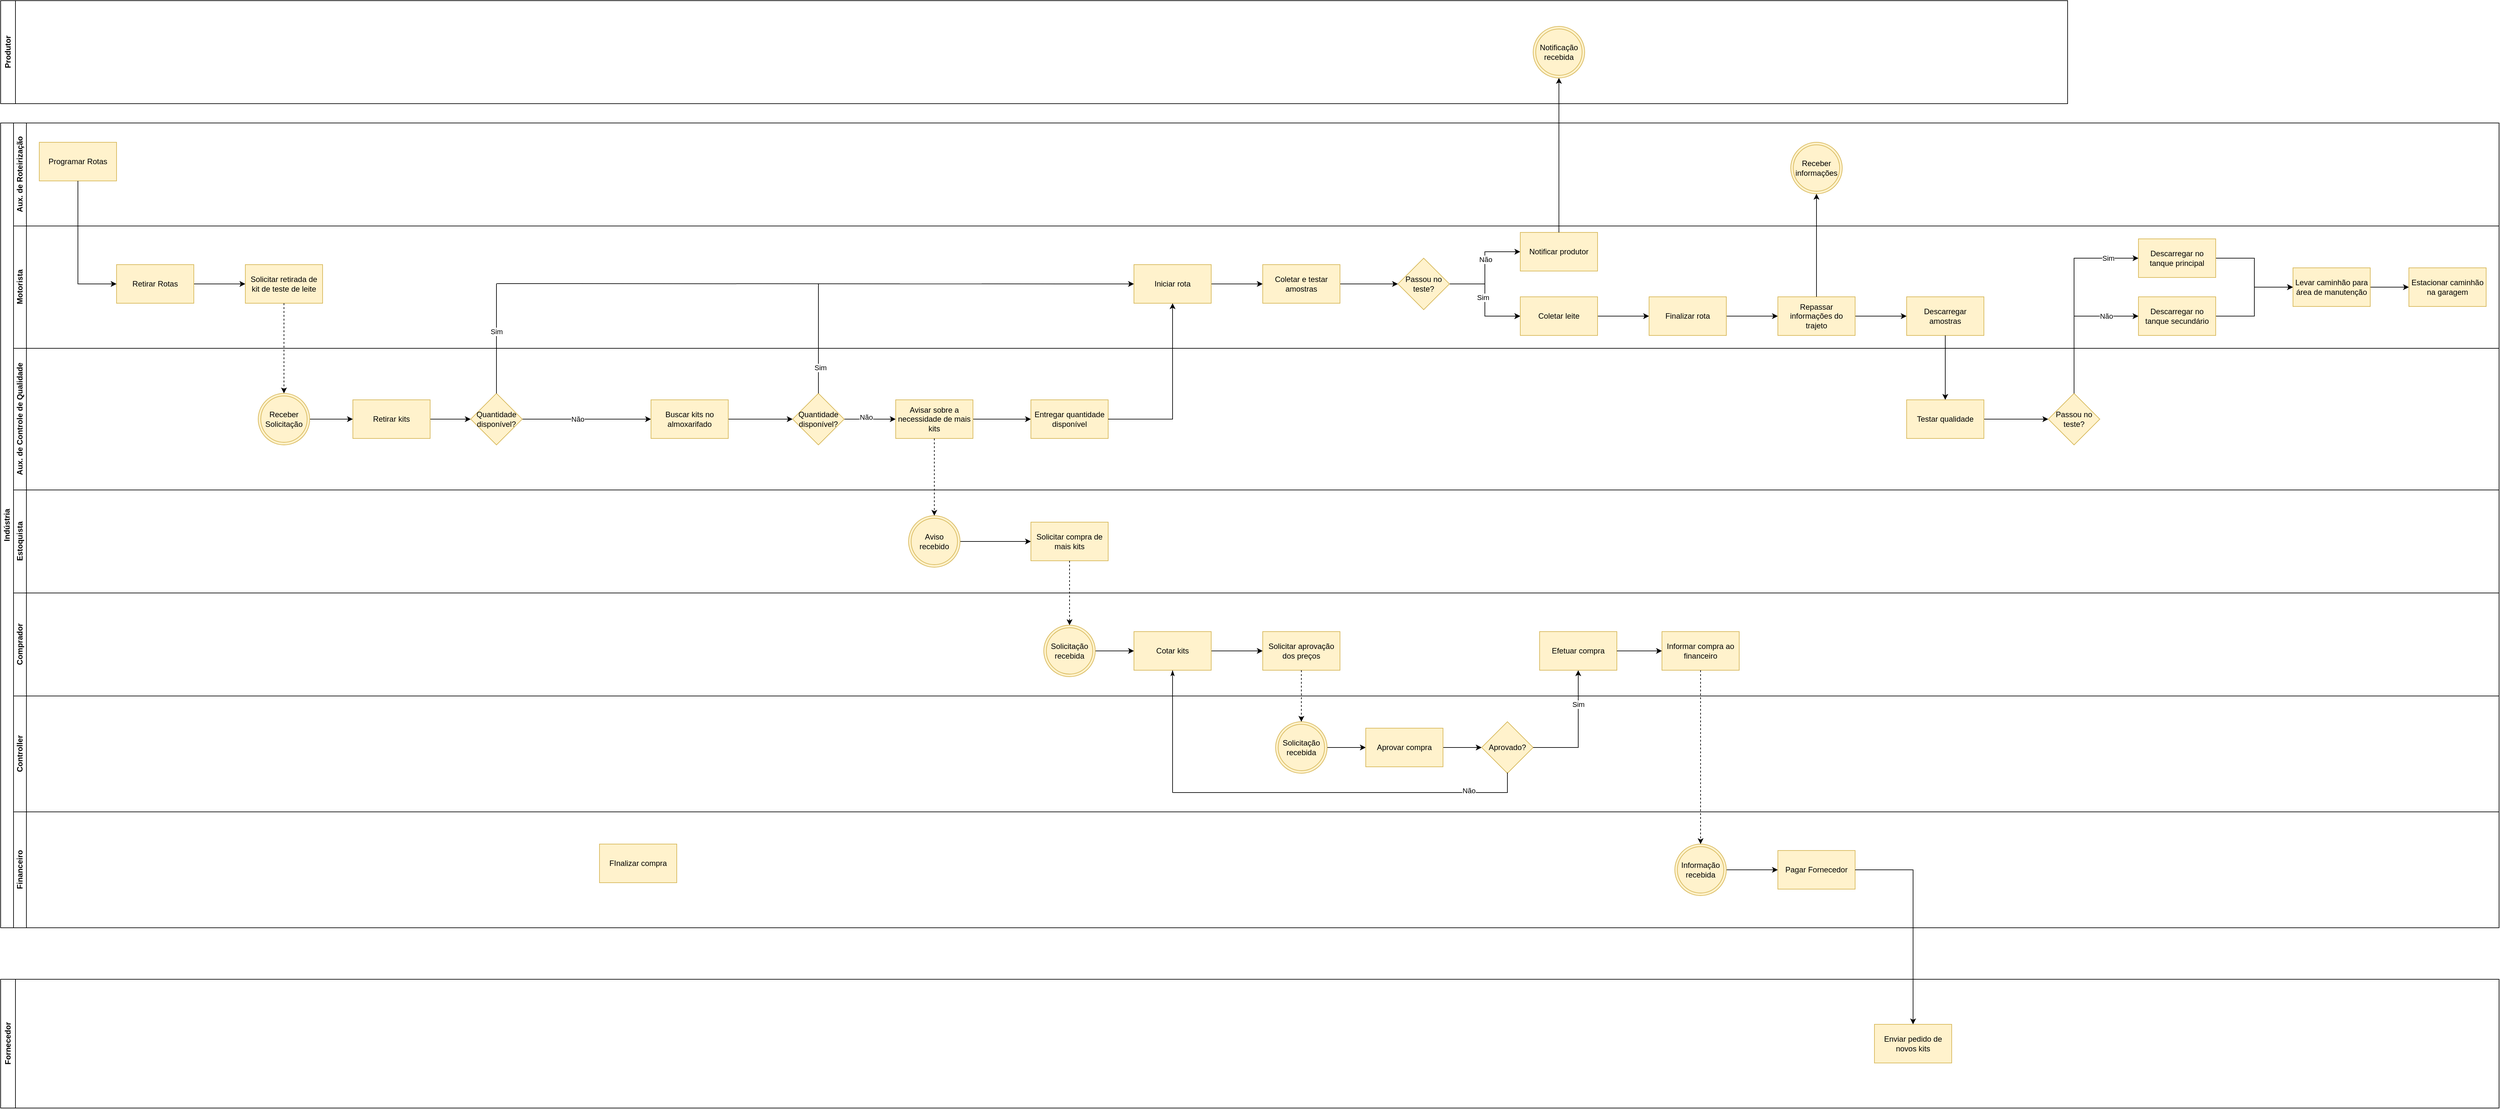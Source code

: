 <mxfile version="26.0.16">
  <diagram name="Página-1" id="_-QJSZUnTCdhe3mcLjsa">
    <mxGraphModel dx="786" dy="1957" grid="1" gridSize="10" guides="1" tooltips="1" connect="1" arrows="1" fold="1" page="1" pageScale="1" pageWidth="827" pageHeight="1169" math="0" shadow="0">
      <root>
        <mxCell id="0" />
        <mxCell id="1" parent="0" />
        <mxCell id="gacvTMB5N87pIhQxX2p8-2" value="Produtor" style="swimlane;horizontal=0;whiteSpace=wrap;html=1;" vertex="1" parent="1">
          <mxGeometry x="220" y="-30" width="3210" height="160" as="geometry" />
        </mxCell>
        <mxCell id="gacvTMB5N87pIhQxX2p8-213" value="Notificação recebida" style="ellipse;shape=doubleEllipse;whiteSpace=wrap;html=1;aspect=fixed;fillColor=#fff2cc;strokeColor=#d6b656;" vertex="1" parent="gacvTMB5N87pIhQxX2p8-2">
          <mxGeometry x="2380" y="40" width="80" height="80" as="geometry" />
        </mxCell>
        <mxCell id="gacvTMB5N87pIhQxX2p8-3" value="Indústria" style="swimlane;childLayout=stackLayout;resizeParent=1;resizeParentMax=0;horizontal=0;startSize=20;horizontalStack=0;html=1;" vertex="1" parent="1">
          <mxGeometry x="220" y="160" width="3880" height="1250" as="geometry" />
        </mxCell>
        <mxCell id="gacvTMB5N87pIhQxX2p8-4" value="Aux. de Roteirização" style="swimlane;startSize=20;horizontal=0;html=1;" vertex="1" parent="gacvTMB5N87pIhQxX2p8-3">
          <mxGeometry x="20" width="3860" height="160" as="geometry" />
        </mxCell>
        <mxCell id="gacvTMB5N87pIhQxX2p8-10" value="Programar Rotas" style="rounded=0;whiteSpace=wrap;html=1;fillColor=#fff2cc;strokeColor=#d6b656;" vertex="1" parent="gacvTMB5N87pIhQxX2p8-4">
          <mxGeometry x="40" y="30" width="120" height="60" as="geometry" />
        </mxCell>
        <mxCell id="gacvTMB5N87pIhQxX2p8-224" value="Receber informações" style="ellipse;shape=doubleEllipse;whiteSpace=wrap;html=1;aspect=fixed;fillColor=#fff2cc;strokeColor=#d6b656;" vertex="1" parent="gacvTMB5N87pIhQxX2p8-4">
          <mxGeometry x="2760" y="30" width="80" height="80" as="geometry" />
        </mxCell>
        <mxCell id="gacvTMB5N87pIhQxX2p8-5" value="Motorista" style="swimlane;startSize=20;horizontal=0;html=1;" vertex="1" parent="gacvTMB5N87pIhQxX2p8-3">
          <mxGeometry x="20" y="160" width="3860" height="190" as="geometry" />
        </mxCell>
        <mxCell id="gacvTMB5N87pIhQxX2p8-33" style="edgeStyle=orthogonalEdgeStyle;rounded=0;orthogonalLoop=1;jettySize=auto;html=1;entryX=0;entryY=0.5;entryDx=0;entryDy=0;" edge="1" parent="gacvTMB5N87pIhQxX2p8-5" source="gacvTMB5N87pIhQxX2p8-13" target="gacvTMB5N87pIhQxX2p8-14">
          <mxGeometry relative="1" as="geometry" />
        </mxCell>
        <mxCell id="gacvTMB5N87pIhQxX2p8-13" value="Retirar Rotas" style="rounded=0;whiteSpace=wrap;html=1;fillColor=#fff2cc;strokeColor=#d6b656;" vertex="1" parent="gacvTMB5N87pIhQxX2p8-5">
          <mxGeometry x="160" y="60" width="120" height="60" as="geometry" />
        </mxCell>
        <mxCell id="gacvTMB5N87pIhQxX2p8-14" value="Solicitar retirada de kit de teste de leite" style="rounded=0;whiteSpace=wrap;html=1;fillColor=#fff2cc;strokeColor=#d6b656;" vertex="1" parent="gacvTMB5N87pIhQxX2p8-5">
          <mxGeometry x="360" y="60" width="120" height="60" as="geometry" />
        </mxCell>
        <mxCell id="gacvTMB5N87pIhQxX2p8-126" value="" style="edgeStyle=orthogonalEdgeStyle;rounded=0;orthogonalLoop=1;jettySize=auto;html=1;" edge="1" parent="gacvTMB5N87pIhQxX2p8-5" source="gacvTMB5N87pIhQxX2p8-16" target="gacvTMB5N87pIhQxX2p8-125">
          <mxGeometry relative="1" as="geometry" />
        </mxCell>
        <mxCell id="gacvTMB5N87pIhQxX2p8-16" value="Iniciar rota" style="rounded=0;whiteSpace=wrap;html=1;fillColor=#fff2cc;strokeColor=#d6b656;" vertex="1" parent="gacvTMB5N87pIhQxX2p8-5">
          <mxGeometry x="1740" y="60" width="120" height="60" as="geometry" />
        </mxCell>
        <mxCell id="gacvTMB5N87pIhQxX2p8-62" value="" style="endArrow=classic;html=1;rounded=0;entryX=0;entryY=0.5;entryDx=0;entryDy=0;endFill=1;" edge="1" parent="gacvTMB5N87pIhQxX2p8-5" target="gacvTMB5N87pIhQxX2p8-16">
          <mxGeometry width="50" height="50" relative="1" as="geometry">
            <mxPoint x="750" y="89.5" as="sourcePoint" />
            <mxPoint x="1360" y="89.5" as="targetPoint" />
          </mxGeometry>
        </mxCell>
        <mxCell id="gacvTMB5N87pIhQxX2p8-130" value="" style="edgeStyle=orthogonalEdgeStyle;rounded=0;orthogonalLoop=1;jettySize=auto;html=1;" edge="1" parent="gacvTMB5N87pIhQxX2p8-5" source="gacvTMB5N87pIhQxX2p8-125" target="gacvTMB5N87pIhQxX2p8-129">
          <mxGeometry relative="1" as="geometry" />
        </mxCell>
        <mxCell id="gacvTMB5N87pIhQxX2p8-125" value="Coletar e testar amostras" style="whiteSpace=wrap;html=1;fillColor=#fff2cc;strokeColor=#d6b656;rounded=0;" vertex="1" parent="gacvTMB5N87pIhQxX2p8-5">
          <mxGeometry x="1940" y="60" width="120" height="60" as="geometry" />
        </mxCell>
        <mxCell id="gacvTMB5N87pIhQxX2p8-132" value="" style="edgeStyle=orthogonalEdgeStyle;rounded=0;orthogonalLoop=1;jettySize=auto;html=1;" edge="1" parent="gacvTMB5N87pIhQxX2p8-5" source="gacvTMB5N87pIhQxX2p8-129" target="gacvTMB5N87pIhQxX2p8-131">
          <mxGeometry relative="1" as="geometry" />
        </mxCell>
        <mxCell id="gacvTMB5N87pIhQxX2p8-134" value="" style="edgeStyle=orthogonalEdgeStyle;rounded=0;orthogonalLoop=1;jettySize=auto;html=1;" edge="1" parent="gacvTMB5N87pIhQxX2p8-5" source="gacvTMB5N87pIhQxX2p8-129" target="gacvTMB5N87pIhQxX2p8-131">
          <mxGeometry relative="1" as="geometry" />
        </mxCell>
        <mxCell id="gacvTMB5N87pIhQxX2p8-208" value="Sim" style="edgeLabel;html=1;align=center;verticalAlign=middle;resizable=0;points=[];" vertex="1" connectable="0" parent="gacvTMB5N87pIhQxX2p8-134">
          <mxGeometry x="-0.059" y="-3" relative="1" as="geometry">
            <mxPoint as="offset" />
          </mxGeometry>
        </mxCell>
        <mxCell id="gacvTMB5N87pIhQxX2p8-211" style="edgeStyle=orthogonalEdgeStyle;rounded=0;orthogonalLoop=1;jettySize=auto;html=1;entryX=0;entryY=0.5;entryDx=0;entryDy=0;" edge="1" parent="gacvTMB5N87pIhQxX2p8-5" source="gacvTMB5N87pIhQxX2p8-129" target="gacvTMB5N87pIhQxX2p8-210">
          <mxGeometry relative="1" as="geometry" />
        </mxCell>
        <mxCell id="gacvTMB5N87pIhQxX2p8-212" value="Não" style="edgeLabel;html=1;align=center;verticalAlign=middle;resizable=0;points=[];" vertex="1" connectable="0" parent="gacvTMB5N87pIhQxX2p8-211">
          <mxGeometry x="0.163" y="-1" relative="1" as="geometry">
            <mxPoint as="offset" />
          </mxGeometry>
        </mxCell>
        <mxCell id="gacvTMB5N87pIhQxX2p8-129" value="Passou no teste?" style="rhombus;whiteSpace=wrap;html=1;fillColor=#fff2cc;strokeColor=#d6b656;rounded=0;" vertex="1" parent="gacvTMB5N87pIhQxX2p8-5">
          <mxGeometry x="2150" y="50" width="80" height="80" as="geometry" />
        </mxCell>
        <mxCell id="gacvTMB5N87pIhQxX2p8-221" value="" style="edgeStyle=orthogonalEdgeStyle;rounded=0;orthogonalLoop=1;jettySize=auto;html=1;" edge="1" parent="gacvTMB5N87pIhQxX2p8-5" source="gacvTMB5N87pIhQxX2p8-131" target="gacvTMB5N87pIhQxX2p8-220">
          <mxGeometry relative="1" as="geometry" />
        </mxCell>
        <mxCell id="gacvTMB5N87pIhQxX2p8-131" value="Coletar leite" style="whiteSpace=wrap;html=1;fillColor=#fff2cc;strokeColor=#d6b656;rounded=0;" vertex="1" parent="gacvTMB5N87pIhQxX2p8-5">
          <mxGeometry x="2340" y="110" width="120" height="60" as="geometry" />
        </mxCell>
        <mxCell id="gacvTMB5N87pIhQxX2p8-210" value="Notificar produtor" style="whiteSpace=wrap;html=1;fillColor=#fff2cc;strokeColor=#d6b656;rounded=0;" vertex="1" parent="gacvTMB5N87pIhQxX2p8-5">
          <mxGeometry x="2340" y="10" width="120" height="60" as="geometry" />
        </mxCell>
        <mxCell id="gacvTMB5N87pIhQxX2p8-215" value="Descarregar amostras" style="whiteSpace=wrap;html=1;fillColor=#fff2cc;strokeColor=#d6b656;rounded=0;" vertex="1" parent="gacvTMB5N87pIhQxX2p8-5">
          <mxGeometry x="2940" y="110" width="120" height="60" as="geometry" />
        </mxCell>
        <mxCell id="gacvTMB5N87pIhQxX2p8-223" value="" style="edgeStyle=orthogonalEdgeStyle;rounded=0;orthogonalLoop=1;jettySize=auto;html=1;" edge="1" parent="gacvTMB5N87pIhQxX2p8-5" source="gacvTMB5N87pIhQxX2p8-220" target="gacvTMB5N87pIhQxX2p8-222">
          <mxGeometry relative="1" as="geometry" />
        </mxCell>
        <mxCell id="gacvTMB5N87pIhQxX2p8-220" value="Finalizar rota" style="whiteSpace=wrap;html=1;fillColor=#fff2cc;strokeColor=#d6b656;rounded=0;" vertex="1" parent="gacvTMB5N87pIhQxX2p8-5">
          <mxGeometry x="2540" y="110" width="120" height="60" as="geometry" />
        </mxCell>
        <mxCell id="gacvTMB5N87pIhQxX2p8-226" style="edgeStyle=orthogonalEdgeStyle;rounded=0;orthogonalLoop=1;jettySize=auto;html=1;" edge="1" parent="gacvTMB5N87pIhQxX2p8-5" source="gacvTMB5N87pIhQxX2p8-222" target="gacvTMB5N87pIhQxX2p8-215">
          <mxGeometry relative="1" as="geometry" />
        </mxCell>
        <mxCell id="gacvTMB5N87pIhQxX2p8-222" value="Repassar informações do trajeto" style="whiteSpace=wrap;html=1;fillColor=#fff2cc;strokeColor=#d6b656;rounded=0;" vertex="1" parent="gacvTMB5N87pIhQxX2p8-5">
          <mxGeometry x="2740" y="110" width="120" height="60" as="geometry" />
        </mxCell>
        <mxCell id="gacvTMB5N87pIhQxX2p8-247" value="" style="edgeStyle=orthogonalEdgeStyle;rounded=0;orthogonalLoop=1;jettySize=auto;html=1;" edge="1" parent="gacvTMB5N87pIhQxX2p8-5" source="gacvTMB5N87pIhQxX2p8-229" target="gacvTMB5N87pIhQxX2p8-246">
          <mxGeometry relative="1" as="geometry" />
        </mxCell>
        <mxCell id="gacvTMB5N87pIhQxX2p8-229" value="Descarregar no tanque principal" style="whiteSpace=wrap;html=1;fillColor=#fff2cc;strokeColor=#d6b656;rounded=0;" vertex="1" parent="gacvTMB5N87pIhQxX2p8-5">
          <mxGeometry x="3300" y="20" width="120" height="60" as="geometry" />
        </mxCell>
        <mxCell id="gacvTMB5N87pIhQxX2p8-248" style="edgeStyle=orthogonalEdgeStyle;rounded=0;orthogonalLoop=1;jettySize=auto;html=1;entryX=0;entryY=0.5;entryDx=0;entryDy=0;" edge="1" parent="gacvTMB5N87pIhQxX2p8-5" source="gacvTMB5N87pIhQxX2p8-238" target="gacvTMB5N87pIhQxX2p8-246">
          <mxGeometry relative="1" as="geometry" />
        </mxCell>
        <mxCell id="gacvTMB5N87pIhQxX2p8-238" value="Descarregar no tanque secundário" style="whiteSpace=wrap;html=1;fillColor=#fff2cc;strokeColor=#d6b656;rounded=0;" vertex="1" parent="gacvTMB5N87pIhQxX2p8-5">
          <mxGeometry x="3300" y="110" width="120" height="60" as="geometry" />
        </mxCell>
        <mxCell id="gacvTMB5N87pIhQxX2p8-251" value="" style="edgeStyle=orthogonalEdgeStyle;rounded=0;orthogonalLoop=1;jettySize=auto;html=1;" edge="1" parent="gacvTMB5N87pIhQxX2p8-5" source="gacvTMB5N87pIhQxX2p8-246" target="gacvTMB5N87pIhQxX2p8-250">
          <mxGeometry relative="1" as="geometry" />
        </mxCell>
        <mxCell id="gacvTMB5N87pIhQxX2p8-246" value="Levar caminhão para área de manutenção" style="whiteSpace=wrap;html=1;fillColor=#fff2cc;strokeColor=#d6b656;rounded=0;" vertex="1" parent="gacvTMB5N87pIhQxX2p8-5">
          <mxGeometry x="3540" y="65" width="120" height="60" as="geometry" />
        </mxCell>
        <mxCell id="gacvTMB5N87pIhQxX2p8-250" value="Estacionar caminhão na garagem" style="whiteSpace=wrap;html=1;fillColor=#fff2cc;strokeColor=#d6b656;rounded=0;" vertex="1" parent="gacvTMB5N87pIhQxX2p8-5">
          <mxGeometry x="3720" y="65" width="120" height="60" as="geometry" />
        </mxCell>
        <mxCell id="gacvTMB5N87pIhQxX2p8-6" value="Aux. de Controle de Qualidade" style="swimlane;startSize=20;horizontal=0;html=1;" vertex="1" parent="gacvTMB5N87pIhQxX2p8-3">
          <mxGeometry x="20" y="350" width="3860" height="220" as="geometry" />
        </mxCell>
        <mxCell id="gacvTMB5N87pIhQxX2p8-38" style="edgeStyle=orthogonalEdgeStyle;rounded=0;orthogonalLoop=1;jettySize=auto;html=1;entryX=0;entryY=0.5;entryDx=0;entryDy=0;" edge="1" parent="gacvTMB5N87pIhQxX2p8-6" source="gacvTMB5N87pIhQxX2p8-17" target="gacvTMB5N87pIhQxX2p8-18">
          <mxGeometry relative="1" as="geometry" />
        </mxCell>
        <mxCell id="gacvTMB5N87pIhQxX2p8-17" value="Retirar kits" style="rounded=0;whiteSpace=wrap;html=1;fillColor=#fff2cc;strokeColor=#d6b656;" vertex="1" parent="gacvTMB5N87pIhQxX2p8-6">
          <mxGeometry x="527" y="80" width="120" height="60" as="geometry" />
        </mxCell>
        <mxCell id="gacvTMB5N87pIhQxX2p8-44" value="" style="edgeStyle=orthogonalEdgeStyle;rounded=0;orthogonalLoop=1;jettySize=auto;html=1;" edge="1" parent="gacvTMB5N87pIhQxX2p8-6" source="gacvTMB5N87pIhQxX2p8-18" target="gacvTMB5N87pIhQxX2p8-43">
          <mxGeometry relative="1" as="geometry" />
        </mxCell>
        <mxCell id="gacvTMB5N87pIhQxX2p8-45" value="Não" style="edgeLabel;html=1;align=center;verticalAlign=middle;resizable=0;points=[];" vertex="1" connectable="0" parent="gacvTMB5N87pIhQxX2p8-44">
          <mxGeometry x="-0.141" relative="1" as="geometry">
            <mxPoint as="offset" />
          </mxGeometry>
        </mxCell>
        <mxCell id="gacvTMB5N87pIhQxX2p8-18" value="Quantidade disponível?" style="rhombus;whiteSpace=wrap;html=1;fillColor=#fff2cc;strokeColor=#d6b656;" vertex="1" parent="gacvTMB5N87pIhQxX2p8-6">
          <mxGeometry x="710" y="70" width="80" height="80" as="geometry" />
        </mxCell>
        <mxCell id="gacvTMB5N87pIhQxX2p8-37" style="edgeStyle=orthogonalEdgeStyle;rounded=0;orthogonalLoop=1;jettySize=auto;html=1;" edge="1" parent="gacvTMB5N87pIhQxX2p8-6" source="gacvTMB5N87pIhQxX2p8-36" target="gacvTMB5N87pIhQxX2p8-17">
          <mxGeometry relative="1" as="geometry" />
        </mxCell>
        <mxCell id="gacvTMB5N87pIhQxX2p8-36" value="Receber Solicitação" style="ellipse;shape=doubleEllipse;whiteSpace=wrap;html=1;aspect=fixed;fillColor=#fff2cc;strokeColor=#d6b656;" vertex="1" parent="gacvTMB5N87pIhQxX2p8-6">
          <mxGeometry x="380" y="70" width="80" height="80" as="geometry" />
        </mxCell>
        <mxCell id="gacvTMB5N87pIhQxX2p8-56" value="" style="edgeStyle=orthogonalEdgeStyle;rounded=0;orthogonalLoop=1;jettySize=auto;html=1;" edge="1" parent="gacvTMB5N87pIhQxX2p8-6" source="gacvTMB5N87pIhQxX2p8-43" target="gacvTMB5N87pIhQxX2p8-55">
          <mxGeometry relative="1" as="geometry" />
        </mxCell>
        <mxCell id="gacvTMB5N87pIhQxX2p8-43" value="Buscar kits no almoxarifado" style="whiteSpace=wrap;html=1;fillColor=#fff2cc;strokeColor=#d6b656;" vertex="1" parent="gacvTMB5N87pIhQxX2p8-6">
          <mxGeometry x="990" y="80" width="120" height="60" as="geometry" />
        </mxCell>
        <mxCell id="gacvTMB5N87pIhQxX2p8-74" value="" style="edgeStyle=orthogonalEdgeStyle;rounded=0;orthogonalLoop=1;jettySize=auto;html=1;" edge="1" parent="gacvTMB5N87pIhQxX2p8-6" source="gacvTMB5N87pIhQxX2p8-55" target="gacvTMB5N87pIhQxX2p8-73">
          <mxGeometry relative="1" as="geometry" />
        </mxCell>
        <mxCell id="gacvTMB5N87pIhQxX2p8-84" value="Não" style="edgeLabel;html=1;align=center;verticalAlign=middle;resizable=0;points=[];" vertex="1" connectable="0" parent="gacvTMB5N87pIhQxX2p8-74">
          <mxGeometry x="-0.15" y="3" relative="1" as="geometry">
            <mxPoint as="offset" />
          </mxGeometry>
        </mxCell>
        <mxCell id="gacvTMB5N87pIhQxX2p8-55" value="Quantidade disponível?" style="rhombus;whiteSpace=wrap;html=1;fillColor=#fff2cc;strokeColor=#d6b656;" vertex="1" parent="gacvTMB5N87pIhQxX2p8-6">
          <mxGeometry x="1210" y="70" width="80" height="80" as="geometry" />
        </mxCell>
        <mxCell id="gacvTMB5N87pIhQxX2p8-61" value="" style="endArrow=none;html=1;rounded=0;startFill=0;" edge="1" parent="gacvTMB5N87pIhQxX2p8-6">
          <mxGeometry width="50" height="50" relative="1" as="geometry">
            <mxPoint x="750" y="70" as="sourcePoint" />
            <mxPoint x="750" y="-100" as="targetPoint" />
          </mxGeometry>
        </mxCell>
        <mxCell id="gacvTMB5N87pIhQxX2p8-64" value="Sim" style="edgeLabel;html=1;align=center;verticalAlign=middle;resizable=0;points=[];" vertex="1" connectable="0" parent="gacvTMB5N87pIhQxX2p8-61">
          <mxGeometry x="0.129" relative="1" as="geometry">
            <mxPoint as="offset" />
          </mxGeometry>
        </mxCell>
        <mxCell id="gacvTMB5N87pIhQxX2p8-83" value="" style="edgeStyle=orthogonalEdgeStyle;rounded=0;orthogonalLoop=1;jettySize=auto;html=1;" edge="1" parent="gacvTMB5N87pIhQxX2p8-6" source="gacvTMB5N87pIhQxX2p8-73" target="gacvTMB5N87pIhQxX2p8-82">
          <mxGeometry relative="1" as="geometry" />
        </mxCell>
        <mxCell id="gacvTMB5N87pIhQxX2p8-73" value="Avisar sobre a necessidade de mais kits" style="whiteSpace=wrap;html=1;fillColor=#fff2cc;strokeColor=#d6b656;" vertex="1" parent="gacvTMB5N87pIhQxX2p8-6">
          <mxGeometry x="1370" y="80" width="120" height="60" as="geometry" />
        </mxCell>
        <mxCell id="gacvTMB5N87pIhQxX2p8-82" value="Entregar quantidade disponível" style="whiteSpace=wrap;html=1;fillColor=#fff2cc;strokeColor=#d6b656;" vertex="1" parent="gacvTMB5N87pIhQxX2p8-6">
          <mxGeometry x="1580" y="80" width="120" height="60" as="geometry" />
        </mxCell>
        <mxCell id="gacvTMB5N87pIhQxX2p8-89" value="" style="endArrow=none;html=1;rounded=0;" edge="1" parent="gacvTMB5N87pIhQxX2p8-6">
          <mxGeometry width="50" height="50" relative="1" as="geometry">
            <mxPoint x="1250" y="70" as="sourcePoint" />
            <mxPoint x="1250" y="-100" as="targetPoint" />
          </mxGeometry>
        </mxCell>
        <mxCell id="gacvTMB5N87pIhQxX2p8-90" value="Sim" style="edgeLabel;html=1;align=center;verticalAlign=middle;resizable=0;points=[];" vertex="1" connectable="0" parent="gacvTMB5N87pIhQxX2p8-89">
          <mxGeometry x="-0.529" y="-3" relative="1" as="geometry">
            <mxPoint as="offset" />
          </mxGeometry>
        </mxCell>
        <mxCell id="gacvTMB5N87pIhQxX2p8-228" value="" style="edgeStyle=orthogonalEdgeStyle;rounded=0;orthogonalLoop=1;jettySize=auto;html=1;" edge="1" parent="gacvTMB5N87pIhQxX2p8-6" source="gacvTMB5N87pIhQxX2p8-217" target="gacvTMB5N87pIhQxX2p8-227">
          <mxGeometry relative="1" as="geometry" />
        </mxCell>
        <mxCell id="gacvTMB5N87pIhQxX2p8-217" value="Testar qualidade" style="whiteSpace=wrap;html=1;fillColor=#fff2cc;strokeColor=#d6b656;rounded=0;" vertex="1" parent="gacvTMB5N87pIhQxX2p8-6">
          <mxGeometry x="2940" y="80" width="120" height="60" as="geometry" />
        </mxCell>
        <mxCell id="gacvTMB5N87pIhQxX2p8-227" value="Passou no teste?" style="rhombus;whiteSpace=wrap;html=1;fillColor=#fff2cc;strokeColor=#d6b656;rounded=0;" vertex="1" parent="gacvTMB5N87pIhQxX2p8-6">
          <mxGeometry x="3160" y="70" width="80" height="80" as="geometry" />
        </mxCell>
        <mxCell id="gacvTMB5N87pIhQxX2p8-19" value="Estoquista" style="swimlane;startSize=20;horizontal=0;html=1;" vertex="1" parent="gacvTMB5N87pIhQxX2p8-3">
          <mxGeometry x="20" y="570" width="3860" height="160" as="geometry" />
        </mxCell>
        <mxCell id="gacvTMB5N87pIhQxX2p8-92" value="" style="edgeStyle=orthogonalEdgeStyle;rounded=0;orthogonalLoop=1;jettySize=auto;html=1;" edge="1" parent="gacvTMB5N87pIhQxX2p8-19" source="gacvTMB5N87pIhQxX2p8-69" target="gacvTMB5N87pIhQxX2p8-91">
          <mxGeometry relative="1" as="geometry" />
        </mxCell>
        <mxCell id="gacvTMB5N87pIhQxX2p8-69" value="Aviso recebido" style="ellipse;shape=doubleEllipse;whiteSpace=wrap;html=1;aspect=fixed;fillColor=#fff2cc;strokeColor=#d6b656;" vertex="1" parent="gacvTMB5N87pIhQxX2p8-19">
          <mxGeometry x="1390" y="40" width="80" height="80" as="geometry" />
        </mxCell>
        <mxCell id="gacvTMB5N87pIhQxX2p8-91" value="Solicitar compra de mais kits" style="whiteSpace=wrap;html=1;fillColor=#fff2cc;strokeColor=#d6b656;" vertex="1" parent="gacvTMB5N87pIhQxX2p8-19">
          <mxGeometry x="1580" y="50" width="120" height="60" as="geometry" />
        </mxCell>
        <mxCell id="gacvTMB5N87pIhQxX2p8-22" value="Comprador" style="swimlane;startSize=20;horizontal=0;html=1;" vertex="1" parent="gacvTMB5N87pIhQxX2p8-3">
          <mxGeometry x="20" y="730" width="3860" height="160" as="geometry" />
        </mxCell>
        <mxCell id="gacvTMB5N87pIhQxX2p8-96" style="edgeStyle=orthogonalEdgeStyle;rounded=0;orthogonalLoop=1;jettySize=auto;html=1;entryX=0;entryY=0.5;entryDx=0;entryDy=0;" edge="1" parent="gacvTMB5N87pIhQxX2p8-22" source="gacvTMB5N87pIhQxX2p8-23" target="gacvTMB5N87pIhQxX2p8-25">
          <mxGeometry relative="1" as="geometry" />
        </mxCell>
        <mxCell id="gacvTMB5N87pIhQxX2p8-23" value="Cotar kits" style="rounded=0;whiteSpace=wrap;html=1;fillColor=#fff2cc;strokeColor=#d6b656;" vertex="1" parent="gacvTMB5N87pIhQxX2p8-22">
          <mxGeometry x="1740" y="60" width="120" height="60" as="geometry" />
        </mxCell>
        <mxCell id="gacvTMB5N87pIhQxX2p8-25" value="Solicitar aprovação dos preços" style="rounded=0;whiteSpace=wrap;html=1;fillColor=#fff2cc;strokeColor=#d6b656;" vertex="1" parent="gacvTMB5N87pIhQxX2p8-22">
          <mxGeometry x="1940" y="60" width="120" height="60" as="geometry" />
        </mxCell>
        <mxCell id="gacvTMB5N87pIhQxX2p8-95" style="edgeStyle=orthogonalEdgeStyle;rounded=0;orthogonalLoop=1;jettySize=auto;html=1;entryX=0;entryY=0.5;entryDx=0;entryDy=0;" edge="1" parent="gacvTMB5N87pIhQxX2p8-22" source="gacvTMB5N87pIhQxX2p8-93" target="gacvTMB5N87pIhQxX2p8-23">
          <mxGeometry relative="1" as="geometry" />
        </mxCell>
        <mxCell id="gacvTMB5N87pIhQxX2p8-93" value="Solicitação recebida" style="ellipse;shape=doubleEllipse;whiteSpace=wrap;html=1;aspect=fixed;fillColor=#fff2cc;strokeColor=#d6b656;" vertex="1" parent="gacvTMB5N87pIhQxX2p8-22">
          <mxGeometry x="1600" y="50" width="80" height="80" as="geometry" />
        </mxCell>
        <mxCell id="gacvTMB5N87pIhQxX2p8-106" value="Efetuar compra" style="whiteSpace=wrap;html=1;fillColor=#fff2cc;strokeColor=#d6b656;" vertex="1" parent="gacvTMB5N87pIhQxX2p8-22">
          <mxGeometry x="2370" y="60" width="120" height="60" as="geometry" />
        </mxCell>
        <mxCell id="gacvTMB5N87pIhQxX2p8-114" value="Informar compra ao financeiro" style="whiteSpace=wrap;html=1;fillColor=#fff2cc;strokeColor=#d6b656;" vertex="1" parent="gacvTMB5N87pIhQxX2p8-22">
          <mxGeometry x="2560" y="60" width="120" height="60" as="geometry" />
        </mxCell>
        <mxCell id="gacvTMB5N87pIhQxX2p8-115" value="" style="edgeStyle=orthogonalEdgeStyle;rounded=0;orthogonalLoop=1;jettySize=auto;html=1;" edge="1" parent="gacvTMB5N87pIhQxX2p8-22" source="gacvTMB5N87pIhQxX2p8-106" target="gacvTMB5N87pIhQxX2p8-114">
          <mxGeometry relative="1" as="geometry" />
        </mxCell>
        <mxCell id="gacvTMB5N87pIhQxX2p8-26" value="Controller" style="swimlane;startSize=20;horizontal=0;html=1;" vertex="1" parent="gacvTMB5N87pIhQxX2p8-3">
          <mxGeometry x="20" y="890" width="3860" height="180" as="geometry" />
        </mxCell>
        <mxCell id="gacvTMB5N87pIhQxX2p8-103" value="" style="edgeStyle=orthogonalEdgeStyle;rounded=0;orthogonalLoop=1;jettySize=auto;html=1;" edge="1" parent="gacvTMB5N87pIhQxX2p8-26" source="gacvTMB5N87pIhQxX2p8-98" target="gacvTMB5N87pIhQxX2p8-102">
          <mxGeometry relative="1" as="geometry" />
        </mxCell>
        <mxCell id="gacvTMB5N87pIhQxX2p8-98" value="Solicitação recebida" style="ellipse;shape=doubleEllipse;whiteSpace=wrap;html=1;aspect=fixed;fillColor=#fff2cc;strokeColor=#d6b656;" vertex="1" parent="gacvTMB5N87pIhQxX2p8-26">
          <mxGeometry x="1960" y="40" width="80" height="80" as="geometry" />
        </mxCell>
        <mxCell id="gacvTMB5N87pIhQxX2p8-105" value="" style="edgeStyle=orthogonalEdgeStyle;rounded=0;orthogonalLoop=1;jettySize=auto;html=1;" edge="1" parent="gacvTMB5N87pIhQxX2p8-26" source="gacvTMB5N87pIhQxX2p8-102" target="gacvTMB5N87pIhQxX2p8-104">
          <mxGeometry relative="1" as="geometry" />
        </mxCell>
        <mxCell id="gacvTMB5N87pIhQxX2p8-102" value="Aprovar compra" style="whiteSpace=wrap;html=1;fillColor=#fff2cc;strokeColor=#d6b656;" vertex="1" parent="gacvTMB5N87pIhQxX2p8-26">
          <mxGeometry x="2100" y="50" width="120" height="60" as="geometry" />
        </mxCell>
        <mxCell id="gacvTMB5N87pIhQxX2p8-104" value="Aprovado?" style="rhombus;whiteSpace=wrap;html=1;fillColor=#fff2cc;strokeColor=#d6b656;" vertex="1" parent="gacvTMB5N87pIhQxX2p8-26">
          <mxGeometry x="2280" y="40" width="80" height="80" as="geometry" />
        </mxCell>
        <mxCell id="gacvTMB5N87pIhQxX2p8-111" value="" style="endArrow=none;html=1;rounded=0;" edge="1" parent="gacvTMB5N87pIhQxX2p8-26">
          <mxGeometry width="50" height="50" relative="1" as="geometry">
            <mxPoint x="1800" y="150" as="sourcePoint" />
            <mxPoint x="2320" y="119" as="targetPoint" />
            <Array as="points">
              <mxPoint x="2320" y="150" />
            </Array>
          </mxGeometry>
        </mxCell>
        <mxCell id="gacvTMB5N87pIhQxX2p8-113" value="Não" style="edgeLabel;html=1;align=center;verticalAlign=middle;resizable=0;points=[];" vertex="1" connectable="0" parent="gacvTMB5N87pIhQxX2p8-111">
          <mxGeometry x="0.67" y="3" relative="1" as="geometry">
            <mxPoint as="offset" />
          </mxGeometry>
        </mxCell>
        <mxCell id="gacvTMB5N87pIhQxX2p8-112" value="" style="endArrow=classicThin;html=1;rounded=0;entryX=0.5;entryY=1;entryDx=0;entryDy=0;endFill=1;" edge="1" parent="gacvTMB5N87pIhQxX2p8-26" target="gacvTMB5N87pIhQxX2p8-23">
          <mxGeometry width="50" height="50" relative="1" as="geometry">
            <mxPoint x="1800" y="150" as="sourcePoint" />
            <mxPoint x="1850" y="100" as="targetPoint" />
          </mxGeometry>
        </mxCell>
        <mxCell id="gacvTMB5N87pIhQxX2p8-30" value="Financeiro" style="swimlane;startSize=20;horizontal=0;html=1;" vertex="1" parent="gacvTMB5N87pIhQxX2p8-3">
          <mxGeometry x="20" y="1070" width="3860" height="180" as="geometry" />
        </mxCell>
        <mxCell id="gacvTMB5N87pIhQxX2p8-31" value="FInalizar compra" style="rounded=0;whiteSpace=wrap;html=1;fillColor=#fff2cc;strokeColor=#d6b656;" vertex="1" parent="gacvTMB5N87pIhQxX2p8-30">
          <mxGeometry x="910" y="50" width="120" height="60" as="geometry" />
        </mxCell>
        <mxCell id="gacvTMB5N87pIhQxX2p8-119" value="" style="edgeStyle=orthogonalEdgeStyle;rounded=0;orthogonalLoop=1;jettySize=auto;html=1;" edge="1" parent="gacvTMB5N87pIhQxX2p8-30" source="gacvTMB5N87pIhQxX2p8-116" target="gacvTMB5N87pIhQxX2p8-118">
          <mxGeometry relative="1" as="geometry" />
        </mxCell>
        <mxCell id="gacvTMB5N87pIhQxX2p8-116" value="Informação recebida" style="ellipse;shape=doubleEllipse;whiteSpace=wrap;html=1;aspect=fixed;fillColor=#fff2cc;strokeColor=#d6b656;" vertex="1" parent="gacvTMB5N87pIhQxX2p8-30">
          <mxGeometry x="2580" y="50" width="80" height="80" as="geometry" />
        </mxCell>
        <mxCell id="gacvTMB5N87pIhQxX2p8-118" value="Pagar Fornecedor" style="whiteSpace=wrap;html=1;fillColor=#fff2cc;strokeColor=#d6b656;" vertex="1" parent="gacvTMB5N87pIhQxX2p8-30">
          <mxGeometry x="2740" y="60" width="120" height="60" as="geometry" />
        </mxCell>
        <mxCell id="gacvTMB5N87pIhQxX2p8-32" style="edgeStyle=orthogonalEdgeStyle;rounded=0;orthogonalLoop=1;jettySize=auto;html=1;entryX=0;entryY=0.5;entryDx=0;entryDy=0;" edge="1" parent="gacvTMB5N87pIhQxX2p8-3" source="gacvTMB5N87pIhQxX2p8-10" target="gacvTMB5N87pIhQxX2p8-13">
          <mxGeometry relative="1" as="geometry" />
        </mxCell>
        <mxCell id="gacvTMB5N87pIhQxX2p8-35" style="edgeStyle=orthogonalEdgeStyle;rounded=0;orthogonalLoop=1;jettySize=auto;html=1;entryX=0.5;entryY=0;entryDx=0;entryDy=0;dashed=1;" edge="1" parent="gacvTMB5N87pIhQxX2p8-3" source="gacvTMB5N87pIhQxX2p8-14" target="gacvTMB5N87pIhQxX2p8-36">
          <mxGeometry relative="1" as="geometry">
            <mxPoint x="440" y="430" as="targetPoint" />
          </mxGeometry>
        </mxCell>
        <mxCell id="gacvTMB5N87pIhQxX2p8-80" style="edgeStyle=orthogonalEdgeStyle;rounded=0;orthogonalLoop=1;jettySize=auto;html=1;dashed=1;" edge="1" parent="gacvTMB5N87pIhQxX2p8-3" source="gacvTMB5N87pIhQxX2p8-73" target="gacvTMB5N87pIhQxX2p8-69">
          <mxGeometry relative="1" as="geometry" />
        </mxCell>
        <mxCell id="gacvTMB5N87pIhQxX2p8-85" style="edgeStyle=orthogonalEdgeStyle;rounded=0;orthogonalLoop=1;jettySize=auto;html=1;entryX=0.5;entryY=1;entryDx=0;entryDy=0;" edge="1" parent="gacvTMB5N87pIhQxX2p8-3" source="gacvTMB5N87pIhQxX2p8-82" target="gacvTMB5N87pIhQxX2p8-16">
          <mxGeometry relative="1" as="geometry" />
        </mxCell>
        <mxCell id="gacvTMB5N87pIhQxX2p8-94" style="edgeStyle=orthogonalEdgeStyle;rounded=0;orthogonalLoop=1;jettySize=auto;html=1;dashed=1;" edge="1" parent="gacvTMB5N87pIhQxX2p8-3" source="gacvTMB5N87pIhQxX2p8-91" target="gacvTMB5N87pIhQxX2p8-93">
          <mxGeometry relative="1" as="geometry" />
        </mxCell>
        <mxCell id="gacvTMB5N87pIhQxX2p8-101" style="edgeStyle=orthogonalEdgeStyle;rounded=0;orthogonalLoop=1;jettySize=auto;html=1;entryX=0.5;entryY=0;entryDx=0;entryDy=0;dashed=1;" edge="1" parent="gacvTMB5N87pIhQxX2p8-3" source="gacvTMB5N87pIhQxX2p8-25" target="gacvTMB5N87pIhQxX2p8-98">
          <mxGeometry relative="1" as="geometry" />
        </mxCell>
        <mxCell id="gacvTMB5N87pIhQxX2p8-107" value="" style="edgeStyle=orthogonalEdgeStyle;rounded=0;orthogonalLoop=1;jettySize=auto;html=1;" edge="1" parent="gacvTMB5N87pIhQxX2p8-3" source="gacvTMB5N87pIhQxX2p8-104" target="gacvTMB5N87pIhQxX2p8-106">
          <mxGeometry relative="1" as="geometry" />
        </mxCell>
        <mxCell id="gacvTMB5N87pIhQxX2p8-108" value="Sim" style="edgeLabel;html=1;align=center;verticalAlign=middle;resizable=0;points=[];" vertex="1" connectable="0" parent="gacvTMB5N87pIhQxX2p8-107">
          <mxGeometry x="0.442" relative="1" as="geometry">
            <mxPoint as="offset" />
          </mxGeometry>
        </mxCell>
        <mxCell id="gacvTMB5N87pIhQxX2p8-117" style="edgeStyle=orthogonalEdgeStyle;rounded=0;orthogonalLoop=1;jettySize=auto;html=1;entryX=0.5;entryY=0;entryDx=0;entryDy=0;dashed=1;" edge="1" parent="gacvTMB5N87pIhQxX2p8-3" source="gacvTMB5N87pIhQxX2p8-114" target="gacvTMB5N87pIhQxX2p8-116">
          <mxGeometry relative="1" as="geometry" />
        </mxCell>
        <mxCell id="gacvTMB5N87pIhQxX2p8-218" value="" style="edgeStyle=orthogonalEdgeStyle;rounded=0;orthogonalLoop=1;jettySize=auto;html=1;" edge="1" parent="gacvTMB5N87pIhQxX2p8-3" source="gacvTMB5N87pIhQxX2p8-215" target="gacvTMB5N87pIhQxX2p8-217">
          <mxGeometry relative="1" as="geometry" />
        </mxCell>
        <mxCell id="gacvTMB5N87pIhQxX2p8-225" style="edgeStyle=orthogonalEdgeStyle;rounded=0;orthogonalLoop=1;jettySize=auto;html=1;entryX=0.5;entryY=1;entryDx=0;entryDy=0;" edge="1" parent="gacvTMB5N87pIhQxX2p8-3" source="gacvTMB5N87pIhQxX2p8-222" target="gacvTMB5N87pIhQxX2p8-224">
          <mxGeometry relative="1" as="geometry" />
        </mxCell>
        <mxCell id="gacvTMB5N87pIhQxX2p8-233" style="edgeStyle=orthogonalEdgeStyle;rounded=0;orthogonalLoop=1;jettySize=auto;html=1;exitX=0.5;exitY=0;exitDx=0;exitDy=0;entryX=0;entryY=0.5;entryDx=0;entryDy=0;" edge="1" parent="gacvTMB5N87pIhQxX2p8-3" source="gacvTMB5N87pIhQxX2p8-227" target="gacvTMB5N87pIhQxX2p8-229">
          <mxGeometry relative="1" as="geometry">
            <mxPoint x="3220" y="210" as="targetPoint" />
          </mxGeometry>
        </mxCell>
        <mxCell id="gacvTMB5N87pIhQxX2p8-236" value="Sim" style="edgeLabel;html=1;align=center;verticalAlign=middle;resizable=0;points=[];" vertex="1" connectable="0" parent="gacvTMB5N87pIhQxX2p8-233">
          <mxGeometry x="0.697" relative="1" as="geometry">
            <mxPoint as="offset" />
          </mxGeometry>
        </mxCell>
        <mxCell id="gacvTMB5N87pIhQxX2p8-242" style="edgeStyle=orthogonalEdgeStyle;rounded=0;orthogonalLoop=1;jettySize=auto;html=1;entryX=0;entryY=0.5;entryDx=0;entryDy=0;" edge="1" parent="gacvTMB5N87pIhQxX2p8-3" source="gacvTMB5N87pIhQxX2p8-227" target="gacvTMB5N87pIhQxX2p8-238">
          <mxGeometry relative="1" as="geometry">
            <Array as="points">
              <mxPoint x="3220" y="300" />
            </Array>
          </mxGeometry>
        </mxCell>
        <mxCell id="gacvTMB5N87pIhQxX2p8-243" value="Não" style="edgeLabel;html=1;align=center;verticalAlign=middle;resizable=0;points=[];" vertex="1" connectable="0" parent="gacvTMB5N87pIhQxX2p8-242">
          <mxGeometry x="0.491" y="1" relative="1" as="geometry">
            <mxPoint x="6" y="1" as="offset" />
          </mxGeometry>
        </mxCell>
        <mxCell id="gacvTMB5N87pIhQxX2p8-7" value="Fornecedor" style="swimlane;horizontal=0;whiteSpace=wrap;html=1;" vertex="1" parent="1">
          <mxGeometry x="220" y="1490" width="3880" height="200" as="geometry" />
        </mxCell>
        <mxCell id="gacvTMB5N87pIhQxX2p8-123" value="Enviar pedido de novos kits" style="whiteSpace=wrap;html=1;fillColor=#fff2cc;strokeColor=#d6b656;" vertex="1" parent="gacvTMB5N87pIhQxX2p8-7">
          <mxGeometry x="2910" y="70" width="120" height="60" as="geometry" />
        </mxCell>
        <mxCell id="gacvTMB5N87pIhQxX2p8-124" value="" style="edgeStyle=orthogonalEdgeStyle;rounded=0;orthogonalLoop=1;jettySize=auto;html=1;" edge="1" parent="1" source="gacvTMB5N87pIhQxX2p8-118" target="gacvTMB5N87pIhQxX2p8-123">
          <mxGeometry relative="1" as="geometry" />
        </mxCell>
        <mxCell id="gacvTMB5N87pIhQxX2p8-214" style="edgeStyle=orthogonalEdgeStyle;rounded=0;orthogonalLoop=1;jettySize=auto;html=1;entryX=0.5;entryY=1;entryDx=0;entryDy=0;" edge="1" parent="1" source="gacvTMB5N87pIhQxX2p8-210" target="gacvTMB5N87pIhQxX2p8-213">
          <mxGeometry relative="1" as="geometry" />
        </mxCell>
      </root>
    </mxGraphModel>
  </diagram>
</mxfile>
